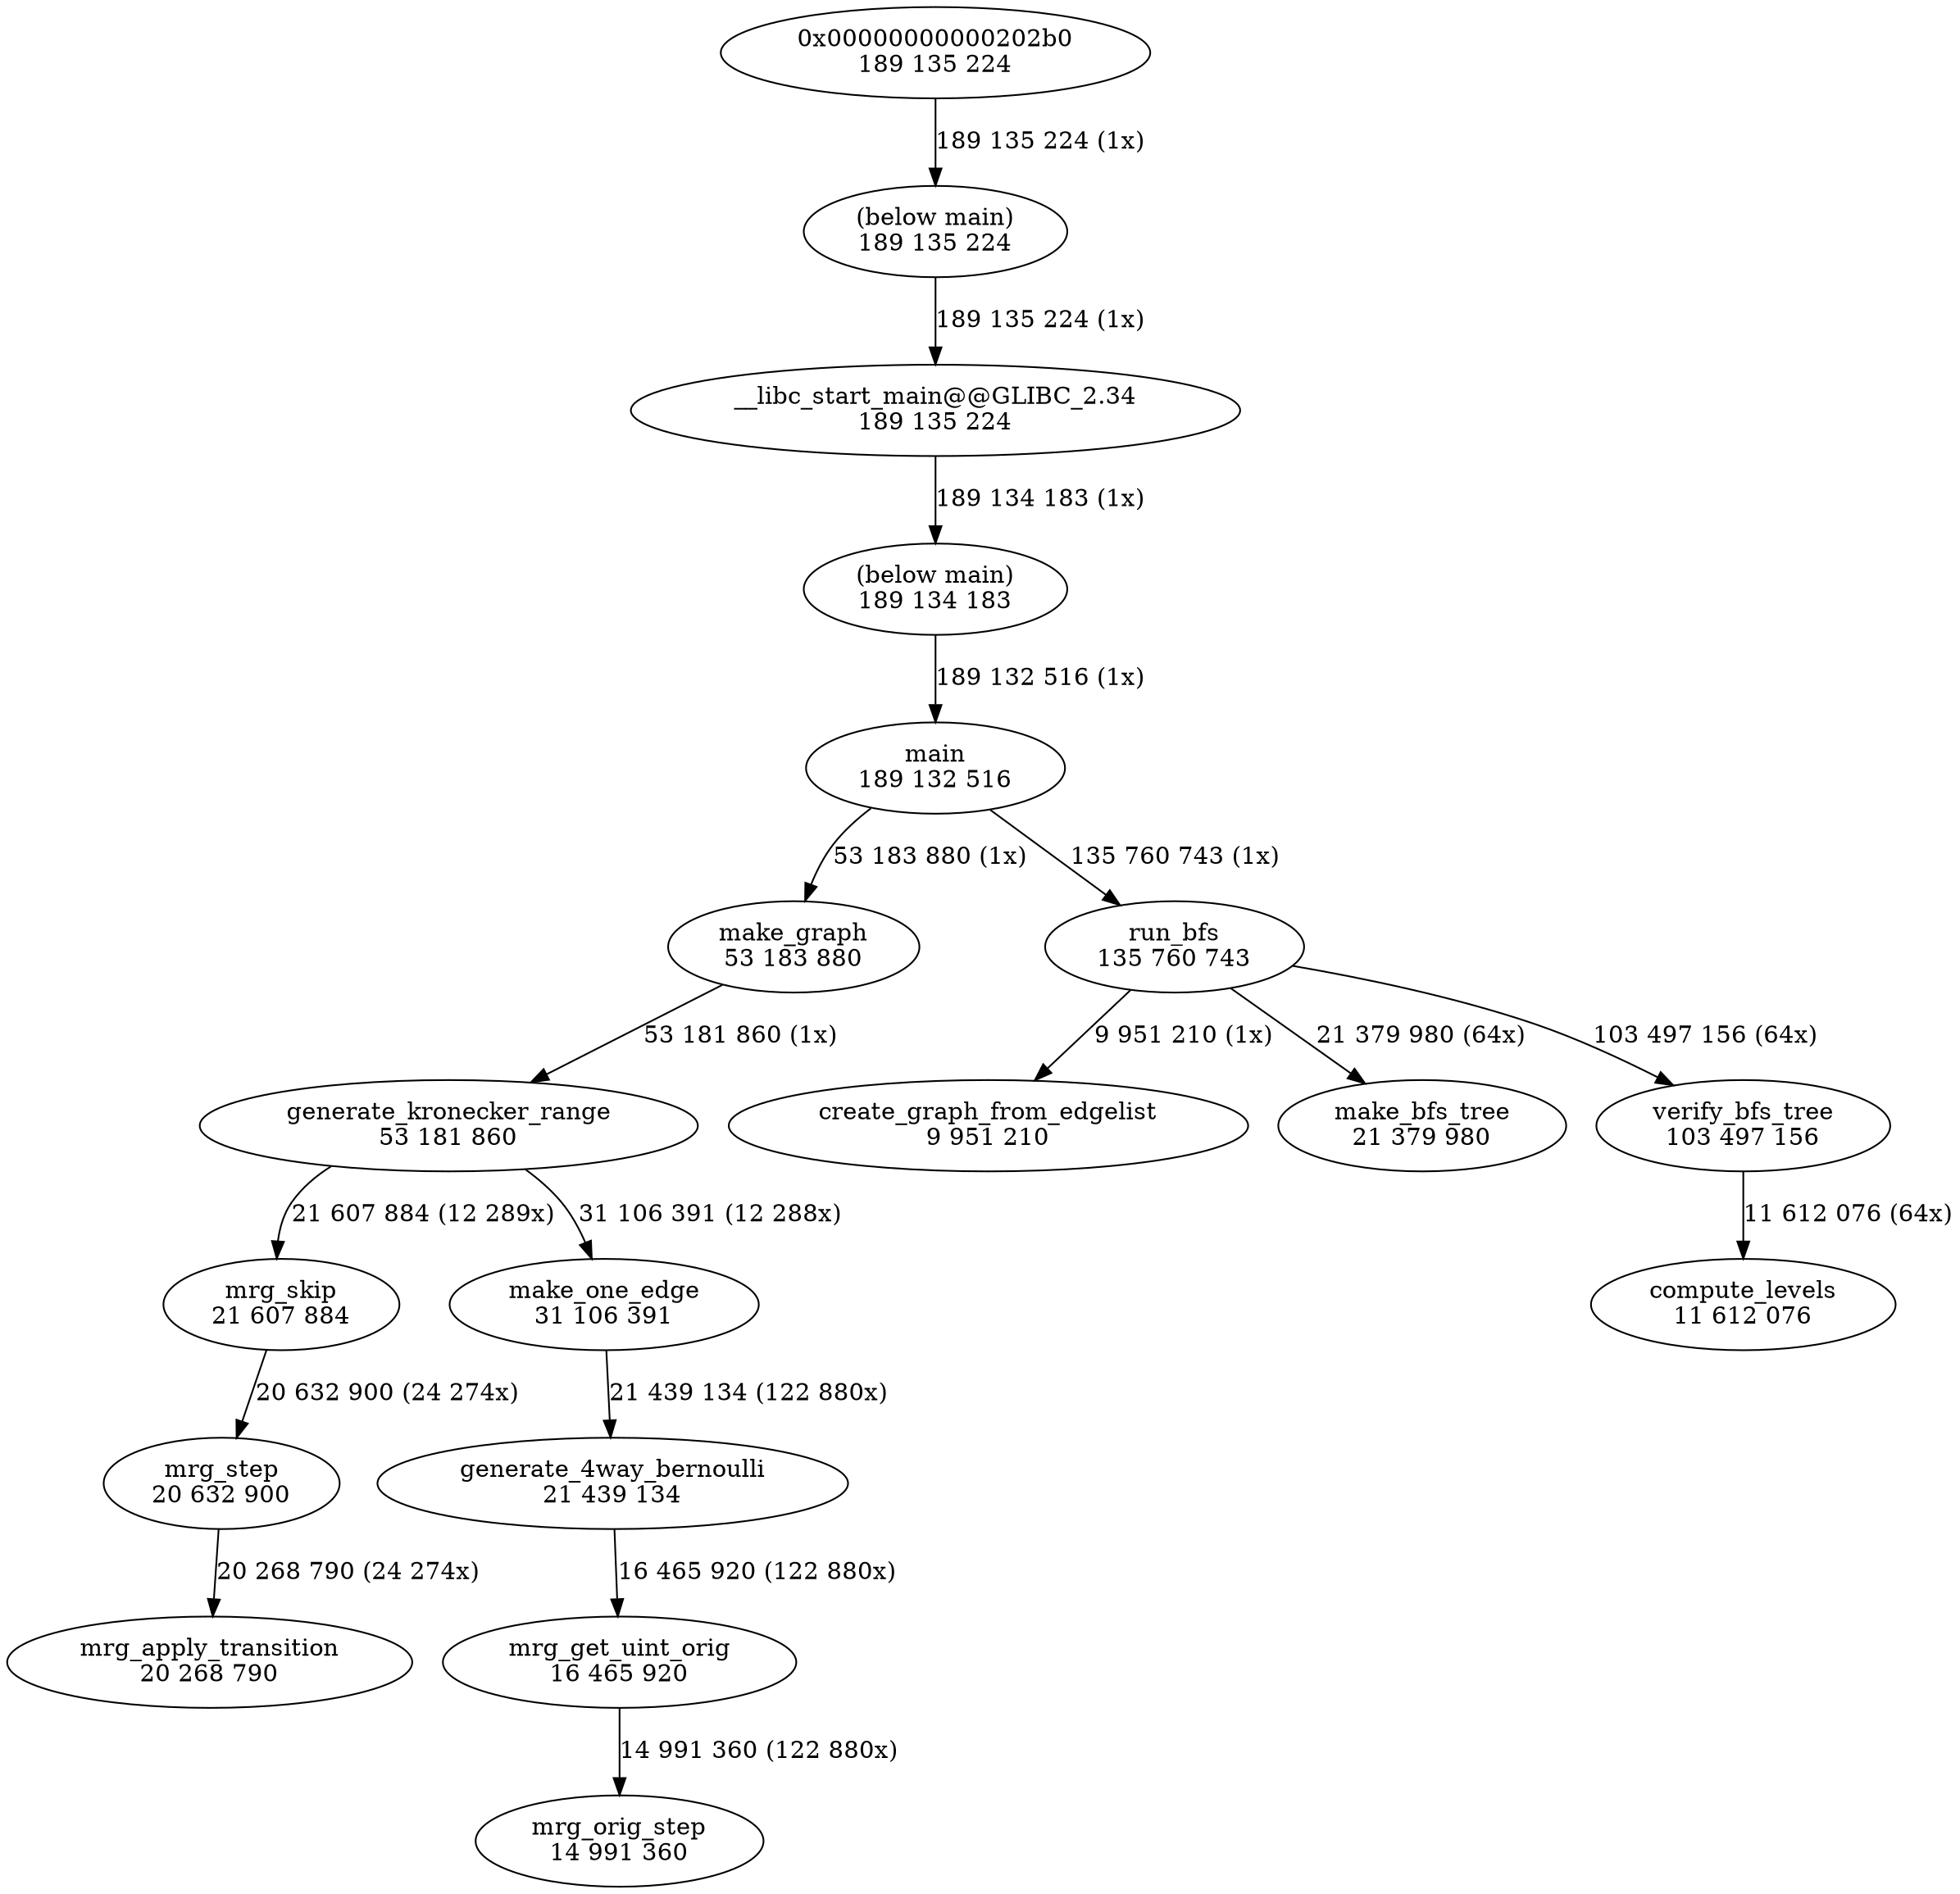 digraph "callgraph" {
  F55c615310d80 [label="0x00000000000202b0\n189 135 224"];
  F55c615311d80 [label="(below main)\n189 135 224"];
  F55c6153fa430 [label="(below main)\n189 134 183"];
  F55c6153fafd0 [label="main\n189 132 516"];
  F55c615422f20 [label="__libc_start_main@@GLIBC_2.34\n189 135 224"];
  F55c61542ed90 [label="create_graph_from_edgelist\n9 951 210"];
  F55c61542fea0 [label="make_bfs_tree\n21 379 980"];
  F55c6154342e0 [label="make_graph\n53 183 880"];
  F55c615435000 [label="generate_kronecker_range\n53 181 860"];
  F55c615435830 [label="compute_levels\n11 612 076"];
  F55c615435c90 [label="verify_bfs_tree\n103 497 156"];
  F55c615437240 [label="mrg_apply_transition\n20 268 790"];
  F55c615439660 [label="mrg_get_uint_orig\n16 465 920"];
  F55c615439920 [label="mrg_step\n20 632 900"];
  F55c615439df0 [label="mrg_skip\n21 607 884"];
  F55c61543a580 [label="mrg_orig_step\n14 991 360"];
  F55c615457a30 [label="make_one_edge\n31 106 391"];
  F55c615457e90 [label="generate_4way_bernoulli\n21 439 134"];
  F55c615459460 [label="run_bfs\n135 760 743"];
  F55c615310d80 -> F55c615311d80 [weight=2,label="189 135 224 (1x)"];
  F55c615311d80 -> F55c615422f20 [weight=2,label="189 135 224 (1x)"];
  F55c6153fa430 -> F55c6153fafd0 [weight=2,label="189 132 516 (1x)"];
  F55c6153fafd0 -> F55c6154342e0 [weight=2,label="53 183 880 (1x)"];
  F55c6153fafd0 -> F55c615459460 [weight=2,label="135 760 743 (1x)"];
  F55c615422f20 -> F55c6153fa430 [weight=2,label="189 134 183 (1x)"];
  F55c6154342e0 -> F55c615435000 [weight=2,label="53 181 860 (1x)"];
  F55c615435000 -> F55c615439df0 [weight=2,label="21 607 884 (12 289x)"];
  F55c615435000 -> F55c615457a30 [weight=2,label="31 106 391 (12 288x)"];
  F55c615435c90 -> F55c615435830 [weight=2,label="11 612 076 (64x)"];
  F55c615439660 -> F55c61543a580 [weight=2,label="14 991 360 (122 880x)"];
  F55c615439920 -> F55c615437240 [weight=2,label="20 268 790 (24 274x)"];
  F55c615439df0 -> F55c615439920 [weight=2,label="20 632 900 (24 274x)"];
  F55c615457a30 -> F55c615457e90 [weight=2,label="21 439 134 (122 880x)"];
  F55c615457e90 -> F55c615439660 [weight=2,label="16 465 920 (122 880x)"];
  F55c615459460 -> F55c61542ed90 [weight=2,label="9 951 210 (1x)"];
  F55c615459460 -> F55c61542fea0 [weight=2,label="21 379 980 (64x)"];
  F55c615459460 -> F55c615435c90 [weight=2,label="103 497 156 (64x)"];
}
